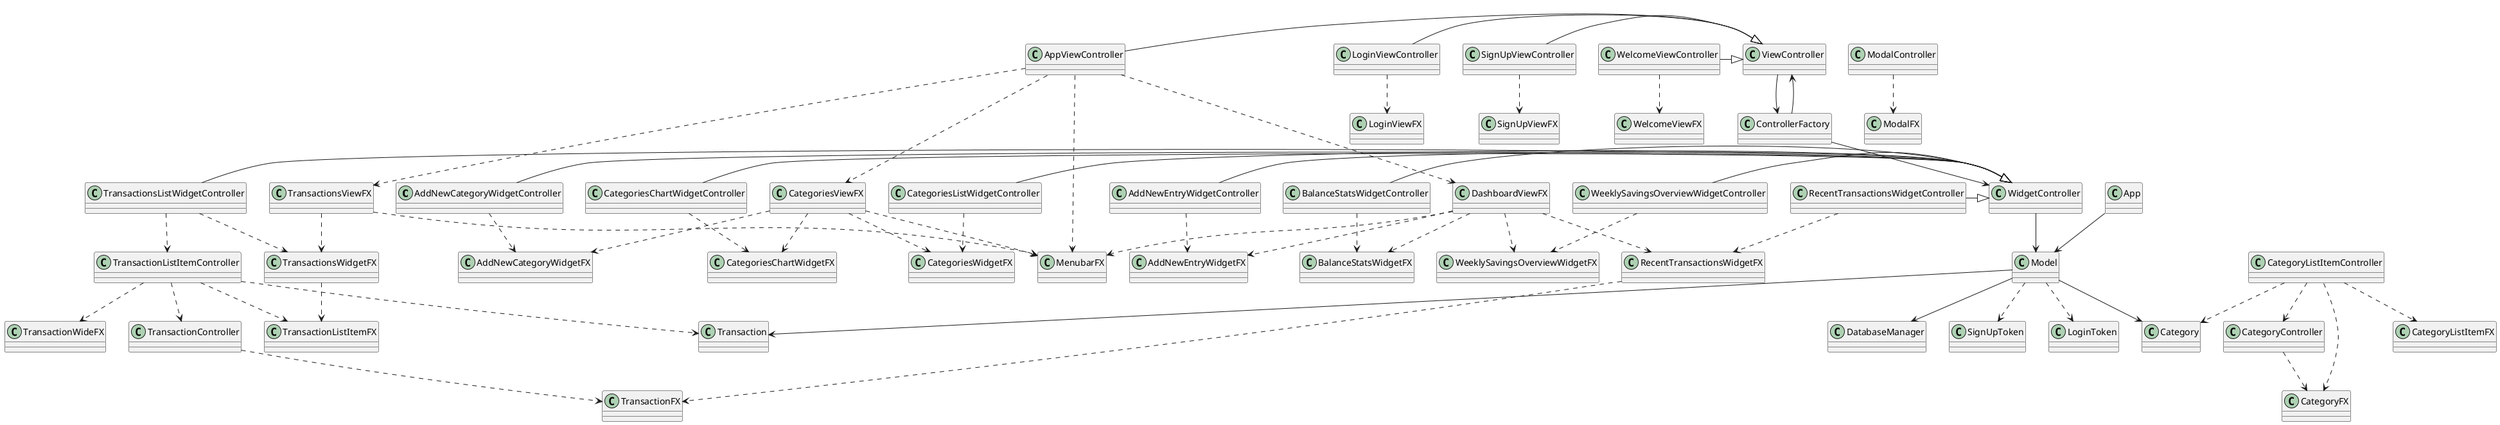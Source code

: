 @startuml

AddNewCategoryWidgetController -|> WidgetController
AddNewEntryWidgetController -|> WidgetController
BalanceStatsWidgetController -|> WidgetController
CategoriesChartWidgetController -|> WidgetController
CategoriesListWidgetController -|> WidgetController
TransactionsListWidgetController -|> WidgetController
WeeklySavingsOverviewWidgetController -|> WidgetController
RecentTransactionsWidgetController -|> WidgetController

AppViewController -|> ViewController
LoginViewController -|> ViewController
SignUpViewController -|> ViewController
WelcomeViewController -|> ViewController

ControllerFactory --> WidgetController
ControllerFactory --> ViewController

WidgetController --> Model
ViewController --> ControllerFactory

TransactionListItemController ..> Transaction
CategoryListItemController ..> Category

Model --> Transaction
Model --> Category
Model --> DatabaseManager
Model ..> SignUpToken
Model ..> LoginToken

App --> Model

AddNewCategoryWidgetController ..> AddNewCategoryWidgetFX
AddNewEntryWidgetController ..> AddNewEntryWidgetFX
BalanceStatsWidgetController ..> BalanceStatsWidgetFX
CategoriesChartWidgetController ..> CategoriesChartWidgetFX
CategoriesListWidgetController ..> CategoriesWidgetFX



TransactionsListWidgetController ..> TransactionsWidgetFX
TransactionsListWidgetController ..> TransactionListItemController
TransactionsWidgetFX ..> TransactionListItemFX


WeeklySavingsOverviewWidgetController ..> WeeklySavingsOverviewWidgetFX

CategoryController ..> CategoryFX
TransactionController ..> TransactionFX

ModalController ..> ModalFX

CategoryListItemController ..> CategoryListItemFX
CategoryListItemController ..> CategoryController
CategoryListItemController ..> CategoryFX
TransactionListItemController ..> TransactionListItemFX
TransactionListItemController ..> TransactionController
TransactionListItemController ..> TransactionWideFX

AppViewController ..> CategoriesViewFX
AppViewController ..> DashboardViewFX
AppViewController ..> TransactionsViewFX
AppViewController ..> MenubarFX

SignUpViewController ..> SignUpViewFX
LoginViewController ..> LoginViewFX
WelcomeViewController ..> WelcomeViewFX

CategoriesViewFX ..> MenubarFX
CategoriesViewFX ..> CategoriesWidgetFX
CategoriesViewFX ..> AddNewCategoryWidgetFX
CategoriesViewFX ..> CategoriesChartWidgetFX

DashboardViewFX ..> MenubarFX
DashboardViewFX ..> BalanceStatsWidgetFX
DashboardViewFX ..> RecentTransactionsWidgetFX
DashboardViewFX ..> AddNewEntryWidgetFX
DashboardViewFX ..> WeeklySavingsOverviewWidgetFX

TransactionsViewFX ..> MenubarFX
TransactionsViewFX ..> TransactionsWidgetFX

RecentTransactionsWidgetController ..> RecentTransactionsWidgetFX
RecentTransactionsWidgetFX ..> TransactionFX




@enduml